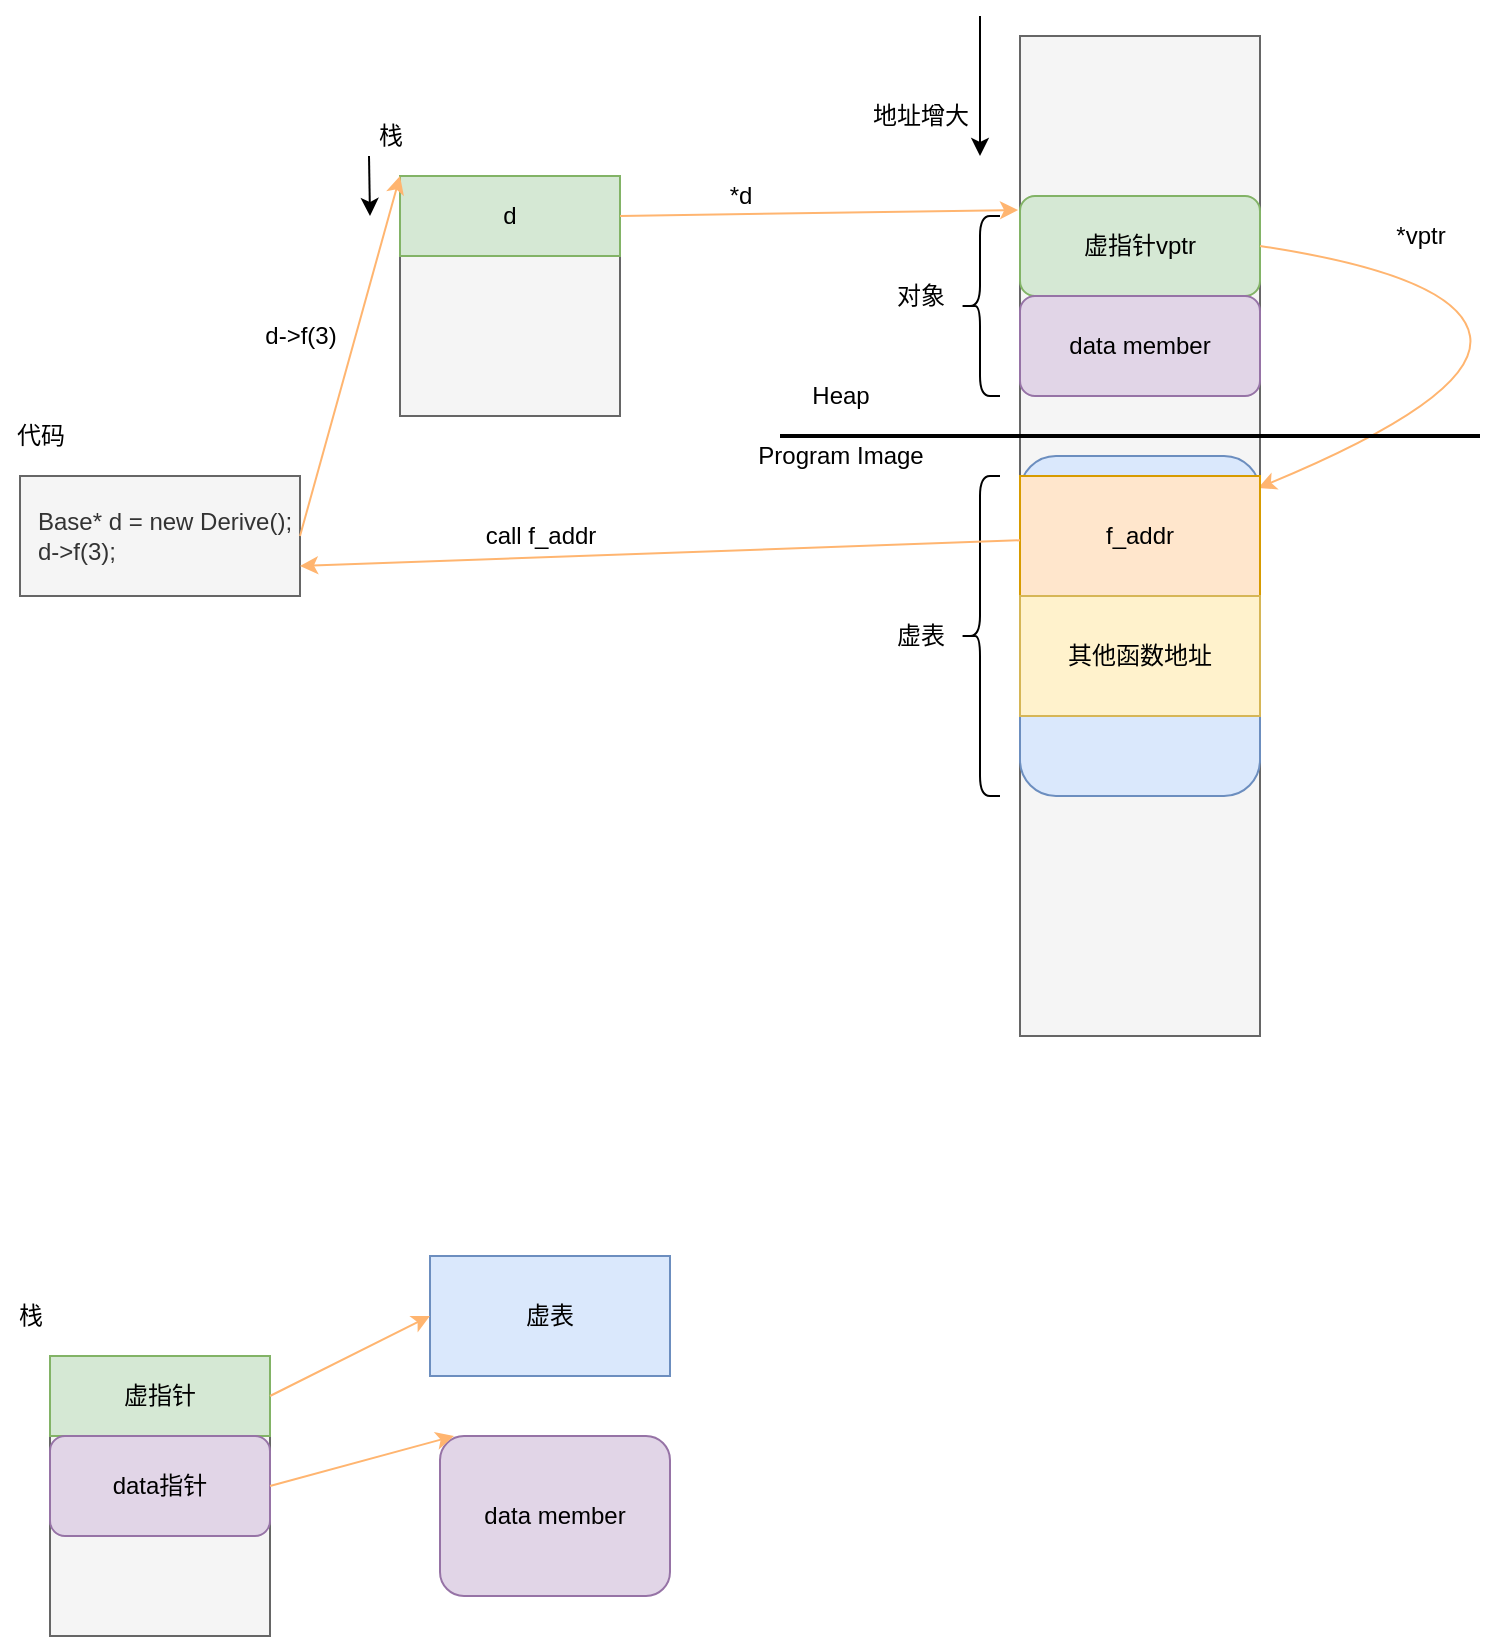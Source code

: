 <mxfile version="14.5.10" type="github"><diagram id="zjocYdIZy_yz2w3Q2d6m" name="Page-1"><mxGraphModel dx="1190" dy="726" grid="1" gridSize="10" guides="1" tooltips="1" connect="1" arrows="1" fold="1" page="1" pageScale="1" pageWidth="850" pageHeight="1100" math="0" shadow="0"><root><mxCell id="0"/><mxCell id="1" parent="0"/><mxCell id="UCn9UxYfKSEismD6h5tm-1" value="" style="rounded=0;whiteSpace=wrap;html=1;fillColor=#f5f5f5;strokeColor=#666666;fontColor=#333333;" vertex="1" parent="1"><mxGeometry x="580" y="150" width="120" height="500" as="geometry"/></mxCell><mxCell id="UCn9UxYfKSEismD6h5tm-14" value="" style="rounded=1;whiteSpace=wrap;html=1;fillColor=#dae8fc;strokeColor=#6c8ebf;" vertex="1" parent="1"><mxGeometry x="580" y="360" width="120" height="170" as="geometry"/></mxCell><mxCell id="UCn9UxYfKSEismD6h5tm-2" value="Heap" style="text;html=1;align=center;verticalAlign=middle;resizable=0;points=[];autosize=1;strokeColor=none;" vertex="1" parent="1"><mxGeometry x="470" y="320" width="40" height="20" as="geometry"/></mxCell><mxCell id="UCn9UxYfKSEismD6h5tm-3" value="" style="endArrow=classic;html=1;" edge="1" parent="1"><mxGeometry width="50" height="50" relative="1" as="geometry"><mxPoint x="560" y="140" as="sourcePoint"/><mxPoint x="560" y="210" as="targetPoint"/></mxGeometry></mxCell><mxCell id="UCn9UxYfKSEismD6h5tm-4" value="地址增大" style="text;html=1;align=center;verticalAlign=middle;resizable=0;points=[];autosize=1;strokeColor=none;" vertex="1" parent="1"><mxGeometry x="500" y="180" width="60" height="20" as="geometry"/></mxCell><mxCell id="UCn9UxYfKSEismD6h5tm-5" value="" style="rounded=0;whiteSpace=wrap;html=1;fillColor=#f5f5f5;strokeColor=#666666;fontColor=#333333;" vertex="1" parent="1"><mxGeometry x="270" y="220" width="110" height="120" as="geometry"/></mxCell><mxCell id="UCn9UxYfKSEismD6h5tm-6" value="d" style="rounded=0;whiteSpace=wrap;html=1;fillColor=#d5e8d4;strokeColor=#82b366;" vertex="1" parent="1"><mxGeometry x="270" y="220" width="110" height="40" as="geometry"/></mxCell><mxCell id="UCn9UxYfKSEismD6h5tm-7" value="栈" style="text;html=1;align=center;verticalAlign=middle;resizable=0;points=[];autosize=1;strokeColor=none;" vertex="1" parent="1"><mxGeometry x="250" y="190" width="30" height="20" as="geometry"/></mxCell><mxCell id="UCn9UxYfKSEismD6h5tm-8" value="" style="endArrow=classic;html=1;" edge="1" parent="1"><mxGeometry width="50" height="50" relative="1" as="geometry"><mxPoint x="254.5" y="210" as="sourcePoint"/><mxPoint x="255" y="240" as="targetPoint"/></mxGeometry></mxCell><mxCell id="UCn9UxYfKSEismD6h5tm-9" value="" style="endArrow=classic;html=1;entryX=-0.008;entryY=0.174;entryDx=0;entryDy=0;entryPerimeter=0;exitX=1;exitY=0.5;exitDx=0;exitDy=0;strokeColor=#FFB570;" edge="1" parent="1" source="UCn9UxYfKSEismD6h5tm-6" target="UCn9UxYfKSEismD6h5tm-1"><mxGeometry width="50" height="50" relative="1" as="geometry"><mxPoint x="400" y="270" as="sourcePoint"/><mxPoint x="470" y="240" as="targetPoint"/></mxGeometry></mxCell><mxCell id="UCn9UxYfKSEismD6h5tm-10" value="虚指针vptr" style="rounded=1;whiteSpace=wrap;html=1;fillColor=#d5e8d4;strokeColor=#82b366;" vertex="1" parent="1"><mxGeometry x="580" y="230" width="120" height="50" as="geometry"/></mxCell><mxCell id="UCn9UxYfKSEismD6h5tm-11" value="" style="curved=1;endArrow=classic;html=1;entryX=0.992;entryY=0.452;entryDx=0;entryDy=0;entryPerimeter=0;exitX=1;exitY=0.5;exitDx=0;exitDy=0;strokeColor=#FFB570;" edge="1" parent="1" source="UCn9UxYfKSEismD6h5tm-10" target="UCn9UxYfKSEismD6h5tm-1"><mxGeometry width="50" height="50" relative="1" as="geometry"><mxPoint x="810" y="180" as="sourcePoint"/><mxPoint x="800" y="220" as="targetPoint"/><Array as="points"><mxPoint x="800" y="270"/><mxPoint x="810" y="330"/></Array></mxGeometry></mxCell><mxCell id="UCn9UxYfKSEismD6h5tm-12" value="f_addr" style="rounded=0;whiteSpace=wrap;html=1;fillColor=#ffe6cc;strokeColor=#d79b00;" vertex="1" parent="1"><mxGeometry x="580" y="370" width="120" height="60" as="geometry"/></mxCell><mxCell id="UCn9UxYfKSEismD6h5tm-13" value="其他函数地址" style="rounded=0;whiteSpace=wrap;html=1;fillColor=#fff2cc;strokeColor=#d6b656;" vertex="1" parent="1"><mxGeometry x="580" y="430" width="120" height="60" as="geometry"/></mxCell><mxCell id="UCn9UxYfKSEismD6h5tm-16" value="data member" style="rounded=1;whiteSpace=wrap;html=1;fillColor=#e1d5e7;strokeColor=#9673a6;" vertex="1" parent="1"><mxGeometry x="580" y="280" width="120" height="50" as="geometry"/></mxCell><mxCell id="UCn9UxYfKSEismD6h5tm-17" value="虚表" style="text;html=1;align=center;verticalAlign=middle;resizable=0;points=[];autosize=1;strokeColor=none;" vertex="1" parent="1"><mxGeometry x="510" y="440" width="40" height="20" as="geometry"/></mxCell><mxCell id="UCn9UxYfKSEismD6h5tm-18" value="对象" style="text;html=1;align=center;verticalAlign=middle;resizable=0;points=[];autosize=1;strokeColor=none;" vertex="1" parent="1"><mxGeometry x="510" y="270" width="40" height="20" as="geometry"/></mxCell><mxCell id="UCn9UxYfKSEismD6h5tm-19" value="" style="shape=curlyBracket;whiteSpace=wrap;html=1;rounded=1;size=0.5;" vertex="1" parent="1"><mxGeometry x="550" y="240" width="20" height="90" as="geometry"/></mxCell><mxCell id="UCn9UxYfKSEismD6h5tm-20" value="" style="shape=curlyBracket;whiteSpace=wrap;html=1;rounded=1;" vertex="1" parent="1"><mxGeometry x="550" y="370" width="20" height="160" as="geometry"/></mxCell><mxCell id="UCn9UxYfKSEismD6h5tm-21" value="Base* d = new Derive();&lt;br&gt;d-&amp;gt;f(3);" style="rounded=0;whiteSpace=wrap;html=1;align=left;fillColor=#f5f5f5;strokeColor=#666666;fontColor=#333333;spacingLeft=7;" vertex="1" parent="1"><mxGeometry x="80" y="370" width="140" height="60" as="geometry"/></mxCell><mxCell id="UCn9UxYfKSEismD6h5tm-22" value="代码" style="text;html=1;align=center;verticalAlign=middle;resizable=0;points=[];autosize=1;strokeColor=none;" vertex="1" parent="1"><mxGeometry x="70" y="340" width="40" height="20" as="geometry"/></mxCell><mxCell id="UCn9UxYfKSEismD6h5tm-23" value="" style="endArrow=classic;html=1;entryX=0;entryY=0;entryDx=0;entryDy=0;strokeColor=#FFB570;" edge="1" parent="1" target="UCn9UxYfKSEismD6h5tm-6"><mxGeometry width="50" height="50" relative="1" as="geometry"><mxPoint x="220" y="400" as="sourcePoint"/><mxPoint x="270" y="350" as="targetPoint"/></mxGeometry></mxCell><mxCell id="UCn9UxYfKSEismD6h5tm-24" value="" style="endArrow=classic;html=1;entryX=1;entryY=0.75;entryDx=0;entryDy=0;strokeColor=#FFB570;" edge="1" parent="1" source="UCn9UxYfKSEismD6h5tm-12" target="UCn9UxYfKSEismD6h5tm-21"><mxGeometry width="50" height="50" relative="1" as="geometry"><mxPoint x="290" y="470" as="sourcePoint"/><mxPoint x="340" y="420" as="targetPoint"/></mxGeometry></mxCell><mxCell id="UCn9UxYfKSEismD6h5tm-25" value="call f_addr" style="text;html=1;align=center;verticalAlign=middle;resizable=0;points=[];autosize=1;strokeColor=none;" vertex="1" parent="1"><mxGeometry x="305" y="390" width="70" height="20" as="geometry"/></mxCell><mxCell id="UCn9UxYfKSEismD6h5tm-26" value="d-&amp;gt;f(3)" style="text;html=1;align=center;verticalAlign=middle;resizable=0;points=[];autosize=1;strokeColor=none;" vertex="1" parent="1"><mxGeometry x="195" y="290" width="50" height="20" as="geometry"/></mxCell><mxCell id="UCn9UxYfKSEismD6h5tm-27" value="*d" style="text;html=1;align=center;verticalAlign=middle;resizable=0;points=[];autosize=1;strokeColor=none;" vertex="1" parent="1"><mxGeometry x="425" y="220" width="30" height="20" as="geometry"/></mxCell><mxCell id="UCn9UxYfKSEismD6h5tm-28" value="*vptr" style="text;html=1;align=center;verticalAlign=middle;resizable=0;points=[];autosize=1;strokeColor=none;" vertex="1" parent="1"><mxGeometry x="760" y="240" width="40" height="20" as="geometry"/></mxCell><mxCell id="UCn9UxYfKSEismD6h5tm-30" value="" style="rounded=0;whiteSpace=wrap;html=1;fillColor=#f5f5f5;strokeColor=#666666;fontColor=#333333;" vertex="1" parent="1"><mxGeometry x="95" y="810" width="110" height="140" as="geometry"/></mxCell><mxCell id="UCn9UxYfKSEismD6h5tm-31" value="虚指针" style="rounded=0;whiteSpace=wrap;html=1;fillColor=#d5e8d4;strokeColor=#82b366;" vertex="1" parent="1"><mxGeometry x="95" y="810" width="110" height="40" as="geometry"/></mxCell><mxCell id="UCn9UxYfKSEismD6h5tm-32" value="data指针" style="rounded=1;whiteSpace=wrap;html=1;fillColor=#e1d5e7;strokeColor=#9673a6;" vertex="1" parent="1"><mxGeometry x="95" y="850" width="110" height="50" as="geometry"/></mxCell><mxCell id="UCn9UxYfKSEismD6h5tm-33" value="栈" style="text;html=1;align=center;verticalAlign=middle;resizable=0;points=[];autosize=1;strokeColor=none;fontColor=#000000;" vertex="1" parent="1"><mxGeometry x="70" y="780" width="30" height="20" as="geometry"/></mxCell><mxCell id="UCn9UxYfKSEismD6h5tm-34" value="虚表" style="rounded=0;whiteSpace=wrap;html=1;fillColor=#dae8fc;strokeColor=#6c8ebf;" vertex="1" parent="1"><mxGeometry x="285" y="760" width="120" height="60" as="geometry"/></mxCell><mxCell id="UCn9UxYfKSEismD6h5tm-35" value="" style="endArrow=classic;html=1;fontColor=#000000;strokeColor=#FFB570;entryX=0;entryY=0.5;entryDx=0;entryDy=0;exitX=1;exitY=0.5;exitDx=0;exitDy=0;" edge="1" parent="1" source="UCn9UxYfKSEismD6h5tm-31" target="UCn9UxYfKSEismD6h5tm-34"><mxGeometry width="50" height="50" relative="1" as="geometry"><mxPoint x="215" y="840" as="sourcePoint"/><mxPoint x="265" y="790" as="targetPoint"/></mxGeometry></mxCell><mxCell id="UCn9UxYfKSEismD6h5tm-36" value="data member" style="rounded=1;whiteSpace=wrap;html=1;fillColor=#e1d5e7;strokeColor=#9673a6;" vertex="1" parent="1"><mxGeometry x="290" y="850" width="115" height="80" as="geometry"/></mxCell><mxCell id="UCn9UxYfKSEismD6h5tm-37" value="" style="endArrow=classic;html=1;fontColor=#000000;strokeColor=#FFB570;entryX=0.061;entryY=0;entryDx=0;entryDy=0;entryPerimeter=0;exitX=1;exitY=0.5;exitDx=0;exitDy=0;" edge="1" parent="1" source="UCn9UxYfKSEismD6h5tm-32" target="UCn9UxYfKSEismD6h5tm-36"><mxGeometry width="50" height="50" relative="1" as="geometry"><mxPoint x="195" y="900" as="sourcePoint"/><mxPoint x="245" y="850" as="targetPoint"/></mxGeometry></mxCell><mxCell id="UCn9UxYfKSEismD6h5tm-38" value="" style="endArrow=none;html=1;fontColor=#000000;strokeWidth=2;" edge="1" parent="1"><mxGeometry width="50" height="50" relative="1" as="geometry"><mxPoint x="460" y="350" as="sourcePoint"/><mxPoint x="810" y="350" as="targetPoint"/></mxGeometry></mxCell><mxCell id="UCn9UxYfKSEismD6h5tm-40" value="Program Image" style="text;html=1;align=center;verticalAlign=middle;resizable=0;points=[];autosize=1;strokeColor=none;fontColor=#000000;" vertex="1" parent="1"><mxGeometry x="440" y="350" width="100" height="20" as="geometry"/></mxCell></root></mxGraphModel></diagram></mxfile>